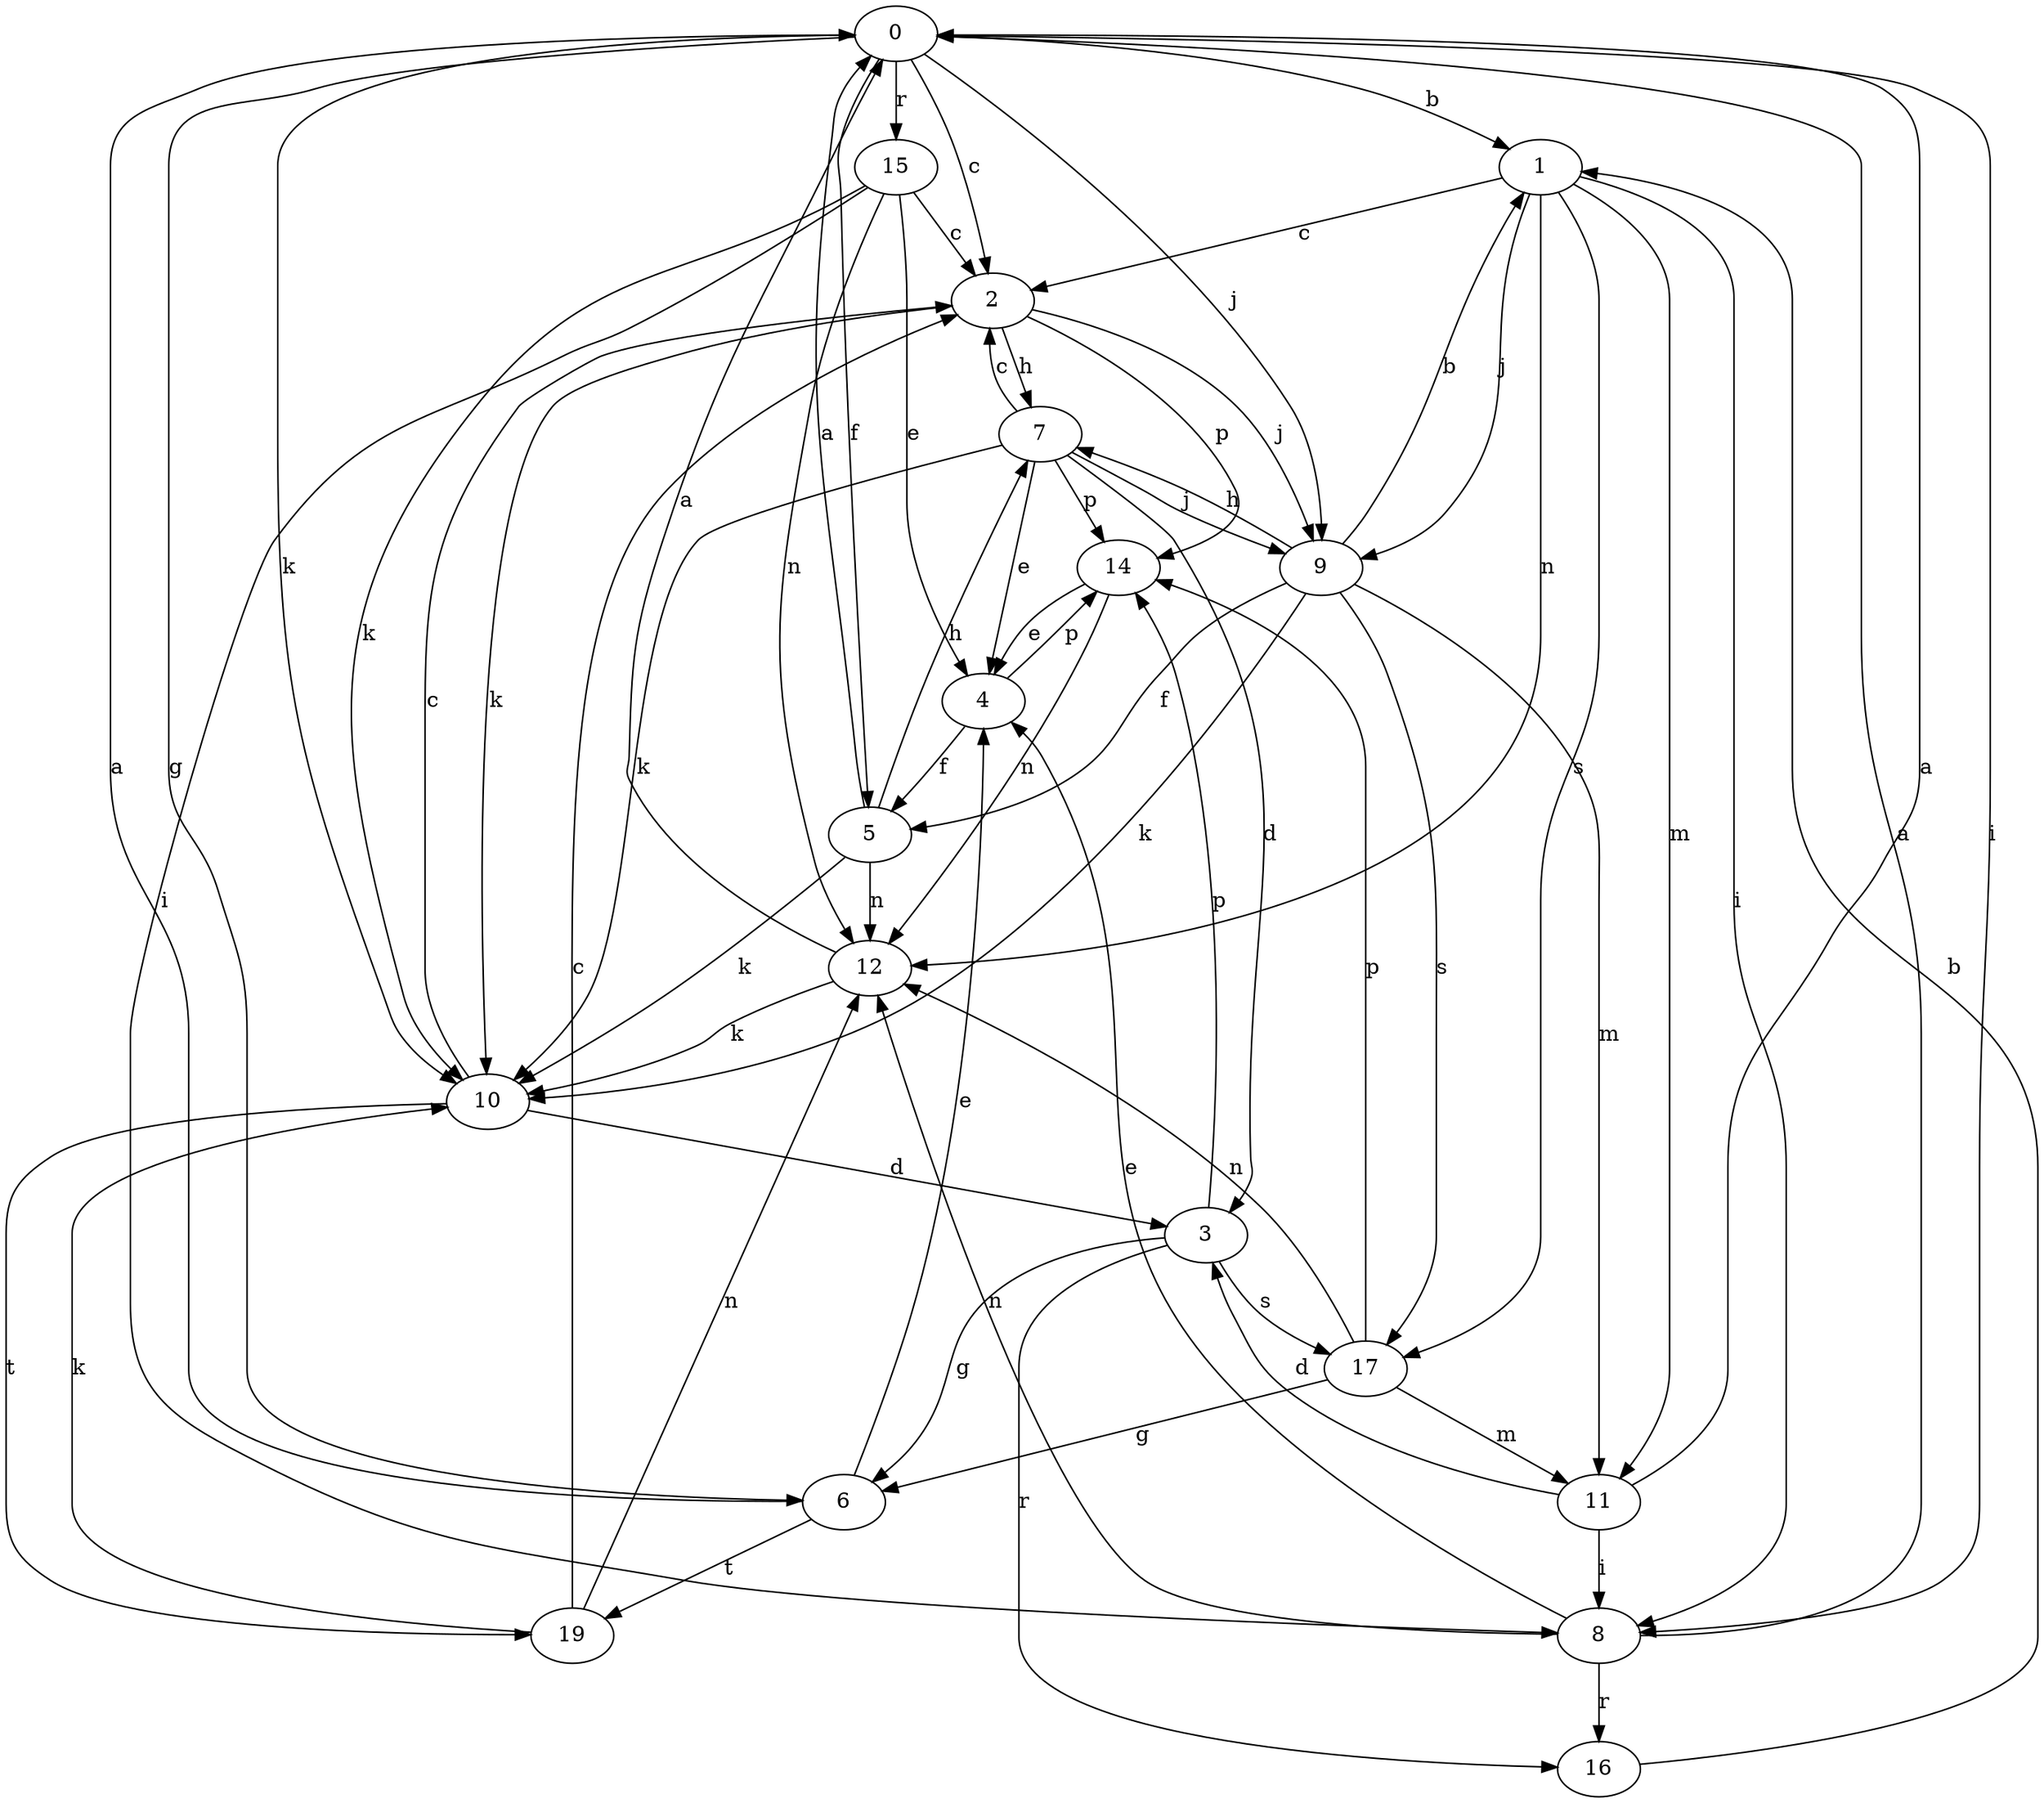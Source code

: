 strict digraph  {
0;
1;
2;
3;
4;
5;
6;
7;
8;
9;
10;
11;
12;
14;
15;
16;
17;
19;
0 -> 1  [label=b];
0 -> 2  [label=c];
0 -> 5  [label=f];
0 -> 6  [label=g];
0 -> 8  [label=i];
0 -> 9  [label=j];
0 -> 10  [label=k];
0 -> 15  [label=r];
1 -> 2  [label=c];
1 -> 8  [label=i];
1 -> 9  [label=j];
1 -> 11  [label=m];
1 -> 12  [label=n];
1 -> 17  [label=s];
2 -> 7  [label=h];
2 -> 9  [label=j];
2 -> 10  [label=k];
2 -> 14  [label=p];
3 -> 6  [label=g];
3 -> 14  [label=p];
3 -> 16  [label=r];
3 -> 17  [label=s];
4 -> 5  [label=f];
4 -> 14  [label=p];
5 -> 0  [label=a];
5 -> 7  [label=h];
5 -> 10  [label=k];
5 -> 12  [label=n];
6 -> 0  [label=a];
6 -> 4  [label=e];
6 -> 19  [label=t];
7 -> 2  [label=c];
7 -> 3  [label=d];
7 -> 4  [label=e];
7 -> 9  [label=j];
7 -> 10  [label=k];
7 -> 14  [label=p];
8 -> 0  [label=a];
8 -> 4  [label=e];
8 -> 12  [label=n];
8 -> 16  [label=r];
9 -> 1  [label=b];
9 -> 5  [label=f];
9 -> 7  [label=h];
9 -> 10  [label=k];
9 -> 11  [label=m];
9 -> 17  [label=s];
10 -> 2  [label=c];
10 -> 3  [label=d];
10 -> 19  [label=t];
11 -> 0  [label=a];
11 -> 3  [label=d];
11 -> 8  [label=i];
12 -> 0  [label=a];
12 -> 10  [label=k];
14 -> 4  [label=e];
14 -> 12  [label=n];
15 -> 2  [label=c];
15 -> 4  [label=e];
15 -> 8  [label=i];
15 -> 10  [label=k];
15 -> 12  [label=n];
16 -> 1  [label=b];
17 -> 6  [label=g];
17 -> 11  [label=m];
17 -> 12  [label=n];
17 -> 14  [label=p];
19 -> 2  [label=c];
19 -> 10  [label=k];
19 -> 12  [label=n];
}
